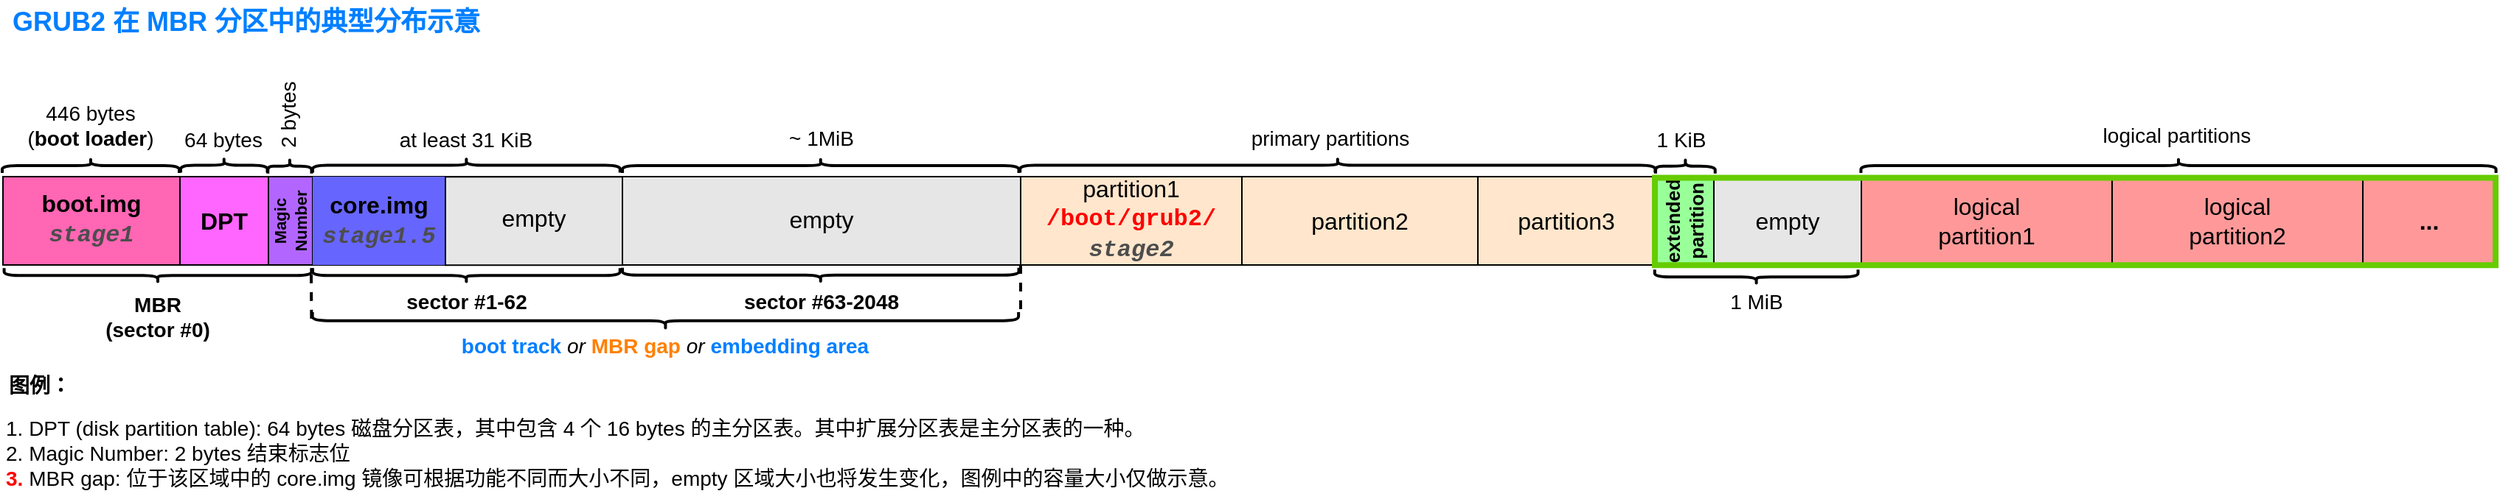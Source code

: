 <mxfile version="14.5.1" type="device"><diagram id="KIBROZY5neQPOKko5IYl" name="第 1 页"><mxGraphModel dx="1038" dy="607" grid="1" gridSize="10" guides="1" tooltips="1" connect="1" arrows="1" fold="1" page="1" pageScale="1" pageWidth="1169" pageHeight="827" math="0" shadow="0"><root><mxCell id="0"/><mxCell id="1" parent="0"/><mxCell id="3ZKPLlJcLyqixsQ93f_--1" value="" style="rounded=0;whiteSpace=wrap;html=1;" parent="1" vertex="1"><mxGeometry x="120" y="280" width="960" height="60" as="geometry"/></mxCell><mxCell id="3ZKPLlJcLyqixsQ93f_--2" value="" style="rounded=0;whiteSpace=wrap;html=1;fillColor=#E6E6E6;" parent="1" vertex="1"><mxGeometry x="540" y="280" width="270" height="60" as="geometry"/></mxCell><mxCell id="3ZKPLlJcLyqixsQ93f_--3" value="" style="rounded=0;whiteSpace=wrap;html=1;gradientDirection=north;fillColor=#FF66B3;" parent="1" vertex="1"><mxGeometry x="120" y="280" width="120" height="60" as="geometry"/></mxCell><mxCell id="3ZKPLlJcLyqixsQ93f_--5" value="" style="rounded=0;whiteSpace=wrap;html=1;fillColor=#B266FF;" parent="1" vertex="1"><mxGeometry x="300" y="280" width="30" height="60" as="geometry"/></mxCell><mxCell id="3ZKPLlJcLyqixsQ93f_--6" value="" style="rounded=0;whiteSpace=wrap;html=1;fillColor=#6666FF;strokeColor=none;" parent="1" vertex="1"><mxGeometry x="330" y="280" width="90" height="60" as="geometry"/></mxCell><mxCell id="3ZKPLlJcLyqixsQ93f_--8" value="" style="rounded=0;whiteSpace=wrap;html=1;strokeWidth=1;fillColor=#FF66FF;" parent="1" vertex="1"><mxGeometry x="240" y="280" width="60" height="60" as="geometry"/></mxCell><mxCell id="3ZKPLlJcLyqixsQ93f_--9" value="" style="rounded=0;whiteSpace=wrap;html=1;strokeWidth=1;gradientColor=none;fillColor=#FFE6CC;" parent="1" vertex="1"><mxGeometry x="810" y="280" width="150" height="60" as="geometry"/></mxCell><mxCell id="3ZKPLlJcLyqixsQ93f_--10" value="" style="rounded=0;whiteSpace=wrap;html=1;strokeWidth=1;gradientColor=none;fillColor=#FFE6CC;" parent="1" vertex="1"><mxGeometry x="960" y="280" width="160" height="60" as="geometry"/></mxCell><mxCell id="3ZKPLlJcLyqixsQ93f_--11" value="boot.img&lt;br&gt;&lt;font face=&quot;Courier New&quot; color=&quot;#4d4d4d&quot;&gt;&lt;i&gt;stage1&lt;/i&gt;&lt;/font&gt;" style="text;html=1;strokeColor=none;fillColor=none;align=center;verticalAlign=middle;whiteSpace=wrap;rounded=0;fontStyle=1;fontSize=16;" parent="1" vertex="1"><mxGeometry x="140" y="282.5" width="80" height="52.5" as="geometry"/></mxCell><mxCell id="3ZKPLlJcLyqixsQ93f_--12" value="DPT" style="text;html=1;strokeColor=none;fillColor=none;align=center;verticalAlign=middle;whiteSpace=wrap;rounded=0;fontStyle=1;fontSize=16;" parent="1" vertex="1"><mxGeometry x="245" y="295.13" width="50" height="30" as="geometry"/></mxCell><mxCell id="3ZKPLlJcLyqixsQ93f_--13" value="Magic Number" style="text;html=1;strokeColor=none;fillColor=none;align=center;verticalAlign=middle;whiteSpace=wrap;rounded=0;fontSize=11;fontStyle=1;rotation=-90;" parent="1" vertex="1"><mxGeometry x="285" y="296.25" width="60" height="27.5" as="geometry"/></mxCell><mxCell id="3ZKPLlJcLyqixsQ93f_--14" value="sector #1-62" style="text;html=1;strokeColor=none;fillColor=none;align=center;verticalAlign=middle;whiteSpace=wrap;rounded=0;fontSize=14;fontStyle=1" parent="1" vertex="1"><mxGeometry x="384.84" y="350" width="98.71" height="30" as="geometry"/></mxCell><mxCell id="3ZKPLlJcLyqixsQ93f_--15" value="empty" style="text;html=1;strokeColor=none;fillColor=none;align=center;verticalAlign=middle;whiteSpace=wrap;rounded=0;fontSize=16;fontStyle=0" parent="1" vertex="1"><mxGeometry x="645" y="288.75" width="60" height="40" as="geometry"/></mxCell><mxCell id="3ZKPLlJcLyqixsQ93f_--16" value="partition1&lt;br&gt;&lt;b style=&quot;color: rgb(255 , 0 , 0)&quot;&gt;&lt;font face=&quot;Courier New&quot;&gt;/boot/grub2/&lt;/font&gt;&lt;/b&gt;&lt;br&gt;&lt;i&gt;&lt;font face=&quot;Courier New&quot; color=&quot;#4d4d4d&quot;&gt;&lt;b&gt;stage2&lt;/b&gt;&lt;/font&gt;&lt;/i&gt;" style="text;html=1;strokeColor=none;align=center;verticalAlign=middle;whiteSpace=wrap;rounded=0;fontSize=16;fontStyle=0;" parent="1" vertex="1"><mxGeometry x="825" y="273.75" width="120" height="70" as="geometry"/></mxCell><mxCell id="3ZKPLlJcLyqixsQ93f_--18" value="" style="shape=curlyBracket;whiteSpace=wrap;html=1;rounded=1;strokeWidth=2;fillColor=#FFFFFF;gradientColor=none;fontSize=16;rotation=90;fontStyle=0" parent="1" vertex="1"><mxGeometry x="174.5" y="212.5" width="10" height="120" as="geometry"/></mxCell><mxCell id="3ZKPLlJcLyqixsQ93f_--19" value="" style="shape=curlyBracket;whiteSpace=wrap;html=1;rounded=1;strokeWidth=2;fillColor=#FFFFFF;gradientColor=none;fontSize=16;rotation=90;" parent="1" vertex="1"><mxGeometry x="264.88" y="242.88" width="10" height="58.75" as="geometry"/></mxCell><mxCell id="3ZKPLlJcLyqixsQ93f_--20" value="" style="shape=curlyBracket;whiteSpace=wrap;html=1;rounded=1;strokeWidth=2;fillColor=#FFFFFF;gradientColor=none;fontSize=16;rotation=90;" parent="1" vertex="1"><mxGeometry x="309.44" y="258.06" width="10" height="29.63" as="geometry"/></mxCell><mxCell id="3ZKPLlJcLyqixsQ93f_--21" value="" style="shape=curlyBracket;whiteSpace=wrap;html=1;rounded=1;strokeWidth=2;fillColor=#FFFFFF;gradientColor=none;fontSize=16;rotation=90;fontStyle=1" parent="1" vertex="1"><mxGeometry x="429.19" y="168.06" width="10" height="208.38" as="geometry"/></mxCell><mxCell id="3ZKPLlJcLyqixsQ93f_--22" value="" style="shape=curlyBracket;whiteSpace=wrap;html=1;rounded=1;strokeWidth=2;fillColor=#FFFFFF;gradientColor=none;fontSize=16;rotation=90;fontStyle=1" parent="1" vertex="1"><mxGeometry x="669.38" y="138.13" width="10" height="268.75" as="geometry"/></mxCell><mxCell id="3ZKPLlJcLyqixsQ93f_--23" value="partition2" style="text;html=1;strokeColor=none;fillColor=none;align=center;verticalAlign=middle;whiteSpace=wrap;rounded=0;fontSize=16;fontStyle=0" parent="1" vertex="1"><mxGeometry x="995" y="290" width="90" height="40" as="geometry"/></mxCell><mxCell id="3ZKPLlJcLyqixsQ93f_--25" value="" style="rounded=0;whiteSpace=wrap;html=1;strokeWidth=1;gradientColor=none;fontSize=16;fillColor=#FFE6CC;" parent="1" vertex="1"><mxGeometry x="1120" y="280" width="120" height="60" as="geometry"/></mxCell><mxCell id="3ZKPLlJcLyqixsQ93f_--26" value="" style="rounded=0;whiteSpace=wrap;html=1;strokeWidth=1;gradientColor=none;fontSize=16;fillColor=#99FF99;" parent="1" vertex="1"><mxGeometry x="1240" y="280" width="40" height="60" as="geometry"/></mxCell><mxCell id="3ZKPLlJcLyqixsQ93f_--27" value="" style="rounded=0;whiteSpace=wrap;html=1;strokeWidth=1;gradientColor=none;fontSize=16;fillColor=#E6E6E6;" parent="1" vertex="1"><mxGeometry x="1280" y="280" width="100" height="60" as="geometry"/></mxCell><mxCell id="3ZKPLlJcLyqixsQ93f_--28" value="" style="rounded=0;whiteSpace=wrap;html=1;strokeWidth=1;gradientColor=none;fontSize=16;fillColor=#FF9999;" parent="1" vertex="1"><mxGeometry x="1380" y="280" width="170" height="60" as="geometry"/></mxCell><mxCell id="3ZKPLlJcLyqixsQ93f_--30" value="" style="rounded=0;whiteSpace=wrap;html=1;strokeWidth=1;gradientColor=none;fontSize=16;fillColor=#FF9999;" parent="1" vertex="1"><mxGeometry x="1550" y="280" width="170" height="60" as="geometry"/></mxCell><mxCell id="3ZKPLlJcLyqixsQ93f_--31" value="partition3" style="text;html=1;strokeColor=none;fillColor=none;align=center;verticalAlign=middle;whiteSpace=wrap;rounded=0;fontSize=16;fontStyle=0" parent="1" vertex="1"><mxGeometry x="1135" y="290" width="90" height="40" as="geometry"/></mxCell><mxCell id="3ZKPLlJcLyqixsQ93f_--32" value="extended partition" style="text;html=1;strokeColor=none;fillColor=none;align=center;verticalAlign=middle;whiteSpace=wrap;rounded=0;fontSize=13;rotation=-90;fontStyle=1" parent="1" vertex="1"><mxGeometry x="1220" y="295" width="80" height="30" as="geometry"/></mxCell><mxCell id="3ZKPLlJcLyqixsQ93f_--33" value="empty" style="text;html=1;strokeColor=none;fillColor=none;align=center;verticalAlign=middle;whiteSpace=wrap;rounded=0;fontSize=16;fontStyle=0" parent="1" vertex="1"><mxGeometry x="1300" y="290" width="60" height="40" as="geometry"/></mxCell><mxCell id="3ZKPLlJcLyqixsQ93f_--34" value="logical partition1" style="text;html=1;strokeColor=none;fillColor=none;align=center;verticalAlign=middle;whiteSpace=wrap;rounded=0;fontSize=16;fontStyle=0" parent="1" vertex="1"><mxGeometry x="1420" y="285" width="90" height="50" as="geometry"/></mxCell><mxCell id="3ZKPLlJcLyqixsQ93f_--35" value="logical partition2" style="text;html=1;strokeColor=none;fillColor=none;align=center;verticalAlign=middle;whiteSpace=wrap;rounded=0;fontSize=16;fontStyle=0" parent="1" vertex="1"><mxGeometry x="1590" y="285" width="90" height="50" as="geometry"/></mxCell><mxCell id="3ZKPLlJcLyqixsQ93f_--37" value="core.img&lt;br&gt;&lt;i&gt;&lt;font face=&quot;Courier New&quot; color=&quot;#4d4d4d&quot;&gt;stage1.5&lt;/font&gt;&lt;/i&gt;" style="text;html=1;strokeColor=none;fillColor=none;align=center;verticalAlign=middle;whiteSpace=wrap;rounded=0;fontSize=16;fontStyle=1" parent="1" vertex="1"><mxGeometry x="330" y="285" width="90" height="50" as="geometry"/></mxCell><mxCell id="3ZKPLlJcLyqixsQ93f_--38" value="446 bytes&lt;br&gt;(&lt;b&gt;boot loader&lt;/b&gt;)" style="text;html=1;strokeColor=none;fillColor=none;align=center;verticalAlign=middle;whiteSpace=wrap;rounded=0;labelBackgroundColor=#ffffff;fontSize=14;rotation=0;" parent="1" vertex="1"><mxGeometry x="134.25" y="224.03" width="90.5" height="40.97" as="geometry"/></mxCell><mxCell id="3ZKPLlJcLyqixsQ93f_--39" value="64 bytes" style="text;html=1;strokeColor=none;fillColor=none;align=center;verticalAlign=middle;whiteSpace=wrap;rounded=0;labelBackgroundColor=#ffffff;fontSize=14;rotation=0;" parent="1" vertex="1"><mxGeometry x="242.32" y="240" width="55.12" height="30" as="geometry"/></mxCell><mxCell id="3ZKPLlJcLyqixsQ93f_--40" value="2 bytes" style="text;html=1;strokeColor=none;fillColor=none;align=center;verticalAlign=middle;whiteSpace=wrap;rounded=0;labelBackgroundColor=#ffffff;fontSize=14;rotation=-90;" parent="1" vertex="1"><mxGeometry x="283.16" y="222.88" width="60.56" height="30" as="geometry"/></mxCell><mxCell id="3ZKPLlJcLyqixsQ93f_--41" value="" style="shape=curlyBracket;whiteSpace=wrap;html=1;rounded=1;strokeWidth=2;fillColor=#FFFFFF;gradientColor=none;fontSize=16;rotation=90;fontStyle=1;direction=west;" parent="1" vertex="1"><mxGeometry x="429.19" y="242.88" width="10" height="208.38" as="geometry"/></mxCell><mxCell id="3ZKPLlJcLyqixsQ93f_--42" value="" style="shape=curlyBracket;whiteSpace=wrap;html=1;rounded=1;strokeWidth=2;fillColor=#FFFFFF;gradientColor=none;fontSize=16;rotation=90;fontStyle=1;direction=west;" parent="1" vertex="1"><mxGeometry x="220" y="242.88" width="10" height="208.38" as="geometry"/></mxCell><mxCell id="3ZKPLlJcLyqixsQ93f_--43" value="MBR (sector #0)" style="text;html=1;strokeColor=none;fillColor=none;align=center;verticalAlign=middle;whiteSpace=wrap;rounded=0;fontSize=14;fontStyle=1" parent="1" vertex="1"><mxGeometry x="185" y="360" width="80" height="30" as="geometry"/></mxCell><mxCell id="3ZKPLlJcLyqixsQ93f_--44" value="at least 31 KiB" style="text;html=1;strokeColor=none;fillColor=none;align=center;verticalAlign=middle;whiteSpace=wrap;rounded=0;labelBackgroundColor=#ffffff;fontSize=14;" parent="1" vertex="1"><mxGeometry x="379.19" y="240.97" width="110" height="28.06" as="geometry"/></mxCell><mxCell id="3ZKPLlJcLyqixsQ93f_--45" value="~ 1MiB" style="text;html=1;strokeColor=none;fillColor=none;align=center;verticalAlign=middle;whiteSpace=wrap;rounded=0;labelBackgroundColor=#ffffff;fontSize=14;" parent="1" vertex="1"><mxGeometry x="640" y="242.06" width="70" height="22.88" as="geometry"/></mxCell><mxCell id="3ZKPLlJcLyqixsQ93f_--50" value="" style="shape=curlyBracket;whiteSpace=wrap;html=1;rounded=1;strokeWidth=2;fillColor=#FFFFFF;gradientColor=none;fontSize=16;rotation=90;fontStyle=1;direction=west;" parent="1" vertex="1"><mxGeometry x="669.38" y="212.5" width="10" height="268.75" as="geometry"/></mxCell><mxCell id="3ZKPLlJcLyqixsQ93f_--51" value="sector #63-2048" style="text;html=1;strokeColor=none;fillColor=none;align=center;verticalAlign=middle;whiteSpace=wrap;rounded=0;fontSize=14;fontStyle=1" parent="1" vertex="1"><mxGeometry x="607.19" y="350" width="135.62" height="30" as="geometry"/></mxCell><mxCell id="3ZKPLlJcLyqixsQ93f_--52" value="" style="shape=curlyBracket;whiteSpace=wrap;html=1;rounded=1;strokeWidth=2;fillColor=#FFFFFF;gradientColor=none;fontSize=16;rotation=90;fontStyle=1;size=0.5;" parent="1" vertex="1"><mxGeometry x="1255.69" y="252.69" width="10" height="40.38" as="geometry"/></mxCell><mxCell id="3ZKPLlJcLyqixsQ93f_--53" value="1 KiB" style="text;html=1;strokeColor=none;fillColor=none;align=center;verticalAlign=middle;whiteSpace=wrap;rounded=0;labelBackgroundColor=#ffffff;fontSize=14;" parent="1" vertex="1"><mxGeometry x="1233" y="245" width="50" height="20" as="geometry"/></mxCell><mxCell id="3ZKPLlJcLyqixsQ93f_--54" value="" style="shape=curlyBracket;whiteSpace=wrap;html=1;rounded=1;strokeWidth=2;fillColor=#FFFFFF;gradientColor=none;fontSize=16;rotation=90;fontStyle=1;direction=west;" parent="1" vertex="1"><mxGeometry x="1303.82" y="279.13" width="10" height="137.88" as="geometry"/></mxCell><mxCell id="3ZKPLlJcLyqixsQ93f_--55" value="1 MiB" style="text;html=1;strokeColor=none;fillColor=none;align=center;verticalAlign=middle;whiteSpace=wrap;rounded=0;labelBackgroundColor=#ffffff;fontSize=14;fontStyle=0" parent="1" vertex="1"><mxGeometry x="1283.82" y="350" width="50" height="30" as="geometry"/></mxCell><mxCell id="3ZKPLlJcLyqixsQ93f_--56" value="" style="shape=curlyBracket;whiteSpace=wrap;html=1;rounded=1;strokeWidth=2;fillColor=#FFFFFF;gradientColor=none;fontSize=16;rotation=90;fontStyle=1" parent="1" vertex="1"><mxGeometry x="1019.91" y="56.97" width="10" height="430.57" as="geometry"/></mxCell><mxCell id="3ZKPLlJcLyqixsQ93f_--57" value="primary partitions" style="text;html=1;strokeColor=none;fillColor=none;align=center;verticalAlign=middle;whiteSpace=wrap;rounded=0;labelBackgroundColor=#ffffff;fontSize=14;" parent="1" vertex="1"><mxGeometry x="960.09" y="238.94" width="119.91" height="30" as="geometry"/></mxCell><mxCell id="3ZKPLlJcLyqixsQ93f_--58" value="" style="shape=curlyBracket;whiteSpace=wrap;html=1;rounded=1;strokeWidth=2;fillColor=#FFFFFF;gradientColor=none;fontSize=16;rotation=90;fontStyle=1" parent="1" vertex="1"><mxGeometry x="1590" y="57.22" width="10" height="430.57" as="geometry"/></mxCell><mxCell id="3ZKPLlJcLyqixsQ93f_--59" value="" style="rounded=0;whiteSpace=wrap;html=1;strokeWidth=1;gradientColor=none;fontSize=16;fillColor=#FF9999;" parent="1" vertex="1"><mxGeometry x="1720" y="280" width="90" height="60" as="geometry"/></mxCell><mxCell id="3ZKPLlJcLyqixsQ93f_--61" value="..." style="text;html=1;strokeColor=none;fillColor=none;align=center;verticalAlign=middle;whiteSpace=wrap;rounded=0;fontSize=16;fontStyle=1" parent="1" vertex="1"><mxGeometry x="1720" y="285" width="90" height="50" as="geometry"/></mxCell><mxCell id="3ZKPLlJcLyqixsQ93f_--62" value="logical partitions" style="text;html=1;strokeColor=none;fillColor=none;align=center;verticalAlign=middle;whiteSpace=wrap;rounded=0;labelBackgroundColor=#ffffff;fontSize=14;" parent="1" vertex="1"><mxGeometry x="1534" y="235.5" width="120" height="32.5" as="geometry"/></mxCell><mxCell id="3ZKPLlJcLyqixsQ93f_--68" value="GRUB2 在 MBR 分区中的典型分布示意" style="text;html=1;strokeColor=none;fillColor=none;align=center;verticalAlign=middle;whiteSpace=wrap;rounded=0;labelBackgroundColor=#ffffff;fontSize=18;fontStyle=1;fontColor=#007FFF;" parent="1" vertex="1"><mxGeometry x="120" y="160" width="330" height="30" as="geometry"/></mxCell><mxCell id="In17mXlgr_0Q9NDhOew0-1" value="" style="shape=curlyBracket;whiteSpace=wrap;html=1;rounded=1;strokeWidth=2;fillColor=#FFFFFF;gradientColor=none;fontSize=16;rotation=90;fontStyle=1;direction=west;" parent="1" vertex="1"><mxGeometry x="563.36" y="138.48" width="11.67" height="478.75" as="geometry"/></mxCell><mxCell id="In17mXlgr_0Q9NDhOew0-2" value="&lt;font color=&quot;#007fff&quot;&gt;boot track&lt;/font&gt; &lt;i style=&quot;font-weight: normal&quot;&gt;or&lt;/i&gt; &lt;font color=&quot;#ff8000&quot;&gt;MBR gap&lt;/font&gt; &lt;span style=&quot;font-weight: normal&quot;&gt;&lt;i&gt;or&lt;/i&gt;&lt;/span&gt; &lt;font color=&quot;#007fff&quot;&gt;embedding area&lt;/font&gt;" style="text;html=1;strokeColor=none;fillColor=none;align=center;verticalAlign=middle;whiteSpace=wrap;rounded=0;fontStyle=1;fontSize=14;" parent="1" vertex="1"><mxGeometry x="419.2" y="380" width="300" height="30" as="geometry"/></mxCell><mxCell id="In17mXlgr_0Q9NDhOew0-3" value="" style="rounded=0;whiteSpace=wrap;html=1;fontSize=14;fontColor=#007FFF;fillColor=#E6E6E6;" parent="1" vertex="1"><mxGeometry x="420" y="280.13" width="120" height="60" as="geometry"/></mxCell><mxCell id="In17mXlgr_0Q9NDhOew0-4" value="empty" style="text;html=1;strokeColor=none;fillColor=none;align=center;verticalAlign=middle;whiteSpace=wrap;rounded=0;fontSize=16;fontStyle=0" parent="1" vertex="1"><mxGeometry x="450" y="287.69" width="60" height="40" as="geometry"/></mxCell><mxCell id="In17mXlgr_0Q9NDhOew0-5" value="图例：" style="text;html=1;strokeColor=none;fillColor=none;align=center;verticalAlign=middle;whiteSpace=wrap;rounded=0;fontSize=14;fontStyle=1" parent="1" vertex="1"><mxGeometry x="120" y="406.88" width="50" height="30" as="geometry"/></mxCell><mxCell id="In17mXlgr_0Q9NDhOew0-6" value="1. DPT (disk partition table): 64 bytes 磁盘分区表，其中包含 4 个 16 bytes 的主分区表。其中扩展分区表是主分区表的一种。&lt;br&gt;2. Magic Number: 2 bytes 结束标志位&lt;br&gt;&lt;b&gt;&lt;font color=&quot;#ff0000&quot;&gt;3. &lt;/font&gt;&lt;/b&gt;MBR gap: 位于该区域中的 core.img 镜像可根据功能不同而大小不同，empty 区域大小也将发生变化，图例中的容量大小仅做示意。" style="text;html=1;strokeColor=none;fillColor=none;align=left;verticalAlign=middle;whiteSpace=wrap;rounded=0;fontSize=14;fontColor=#000000;" parent="1" vertex="1"><mxGeometry x="120" y="436.88" width="1090" height="63.12" as="geometry"/></mxCell><mxCell id="In17mXlgr_0Q9NDhOew0-8" value="" style="endArrow=none;dashed=1;html=1;fontSize=14;fontColor=#000000;fontStyle=1;strokeWidth=2;" parent="1" edge="1"><mxGeometry width="50" height="50" relative="1" as="geometry"><mxPoint x="329.2" y="376.44" as="sourcePoint"/><mxPoint x="329" y="346.44" as="targetPoint"/></mxGeometry></mxCell><mxCell id="In17mXlgr_0Q9NDhOew0-9" value="" style="endArrow=none;dashed=1;html=1;fontSize=14;fontColor=#000000;fontStyle=1;strokeWidth=2;" parent="1" edge="1"><mxGeometry width="50" height="50" relative="1" as="geometry"><mxPoint x="810" y="370" as="sourcePoint"/><mxPoint x="810" y="340" as="targetPoint"/></mxGeometry></mxCell><mxCell id="In17mXlgr_0Q9NDhOew0-10" value="" style="rounded=0;whiteSpace=wrap;html=1;fontSize=14;fontColor=#000000;fillColor=none;strokeWidth=4;strokeColor=#66CC00;" parent="1" vertex="1"><mxGeometry x="1240" y="280.76" width="570" height="59.37" as="geometry"/></mxCell></root></mxGraphModel></diagram></mxfile>